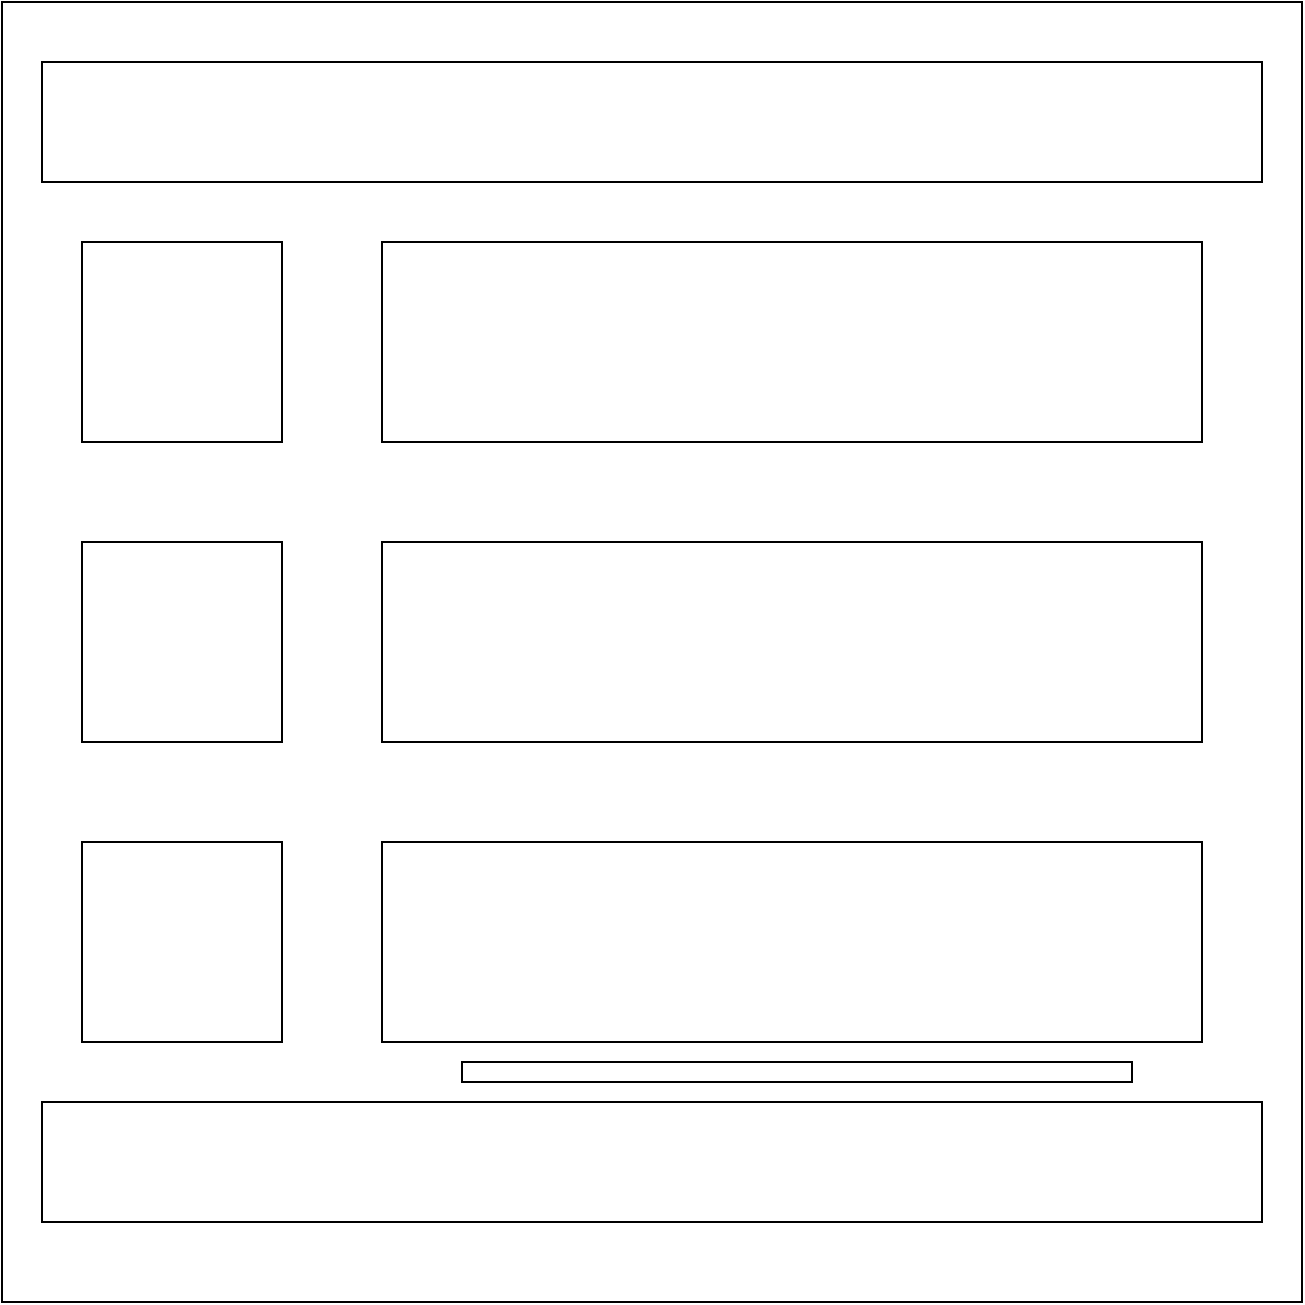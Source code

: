 <mxfile version="22.1.4" type="github">
  <diagram name="Page-1" id="JIQSLwdRHs-fSZyzwJGT">
    <mxGraphModel dx="1242" dy="822" grid="1" gridSize="10" guides="1" tooltips="1" connect="1" arrows="1" fold="1" page="1" pageScale="1" pageWidth="850" pageHeight="1100" math="0" shadow="0">
      <root>
        <mxCell id="0" />
        <mxCell id="1" parent="0" />
        <mxCell id="IxnAGizUYDFEoHdeAPiJ-1" value="" style="whiteSpace=wrap;html=1;aspect=fixed;" vertex="1" parent="1">
          <mxGeometry x="80" y="40" width="650" height="650" as="geometry" />
        </mxCell>
        <mxCell id="IxnAGizUYDFEoHdeAPiJ-2" value="" style="rounded=0;whiteSpace=wrap;html=1;" vertex="1" parent="1">
          <mxGeometry x="100" y="70" width="610" height="60" as="geometry" />
        </mxCell>
        <mxCell id="IxnAGizUYDFEoHdeAPiJ-3" value="" style="rounded=0;whiteSpace=wrap;html=1;" vertex="1" parent="1">
          <mxGeometry x="100" y="590" width="610" height="60" as="geometry" />
        </mxCell>
        <mxCell id="IxnAGizUYDFEoHdeAPiJ-5" value="" style="whiteSpace=wrap;html=1;aspect=fixed;" vertex="1" parent="1">
          <mxGeometry x="120" y="310" width="100" height="100" as="geometry" />
        </mxCell>
        <mxCell id="IxnAGizUYDFEoHdeAPiJ-9" value="" style="whiteSpace=wrap;html=1;aspect=fixed;" vertex="1" parent="1">
          <mxGeometry x="120" y="160" width="100" height="100" as="geometry" />
        </mxCell>
        <mxCell id="IxnAGizUYDFEoHdeAPiJ-10" value="" style="whiteSpace=wrap;html=1;aspect=fixed;" vertex="1" parent="1">
          <mxGeometry x="120" y="460" width="100" height="100" as="geometry" />
        </mxCell>
        <mxCell id="IxnAGizUYDFEoHdeAPiJ-11" value="" style="rounded=0;whiteSpace=wrap;html=1;" vertex="1" parent="1">
          <mxGeometry x="270" y="160" width="410" height="100" as="geometry" />
        </mxCell>
        <mxCell id="IxnAGizUYDFEoHdeAPiJ-12" value="" style="rounded=0;whiteSpace=wrap;html=1;" vertex="1" parent="1">
          <mxGeometry x="270" y="310" width="410" height="100" as="geometry" />
        </mxCell>
        <mxCell id="IxnAGizUYDFEoHdeAPiJ-13" value="" style="rounded=0;whiteSpace=wrap;html=1;" vertex="1" parent="1">
          <mxGeometry x="270" y="460" width="410" height="100" as="geometry" />
        </mxCell>
        <mxCell id="IxnAGizUYDFEoHdeAPiJ-14" value="" style="rounded=0;whiteSpace=wrap;html=1;" vertex="1" parent="1">
          <mxGeometry x="310" y="570" width="335" height="10" as="geometry" />
        </mxCell>
      </root>
    </mxGraphModel>
  </diagram>
</mxfile>
